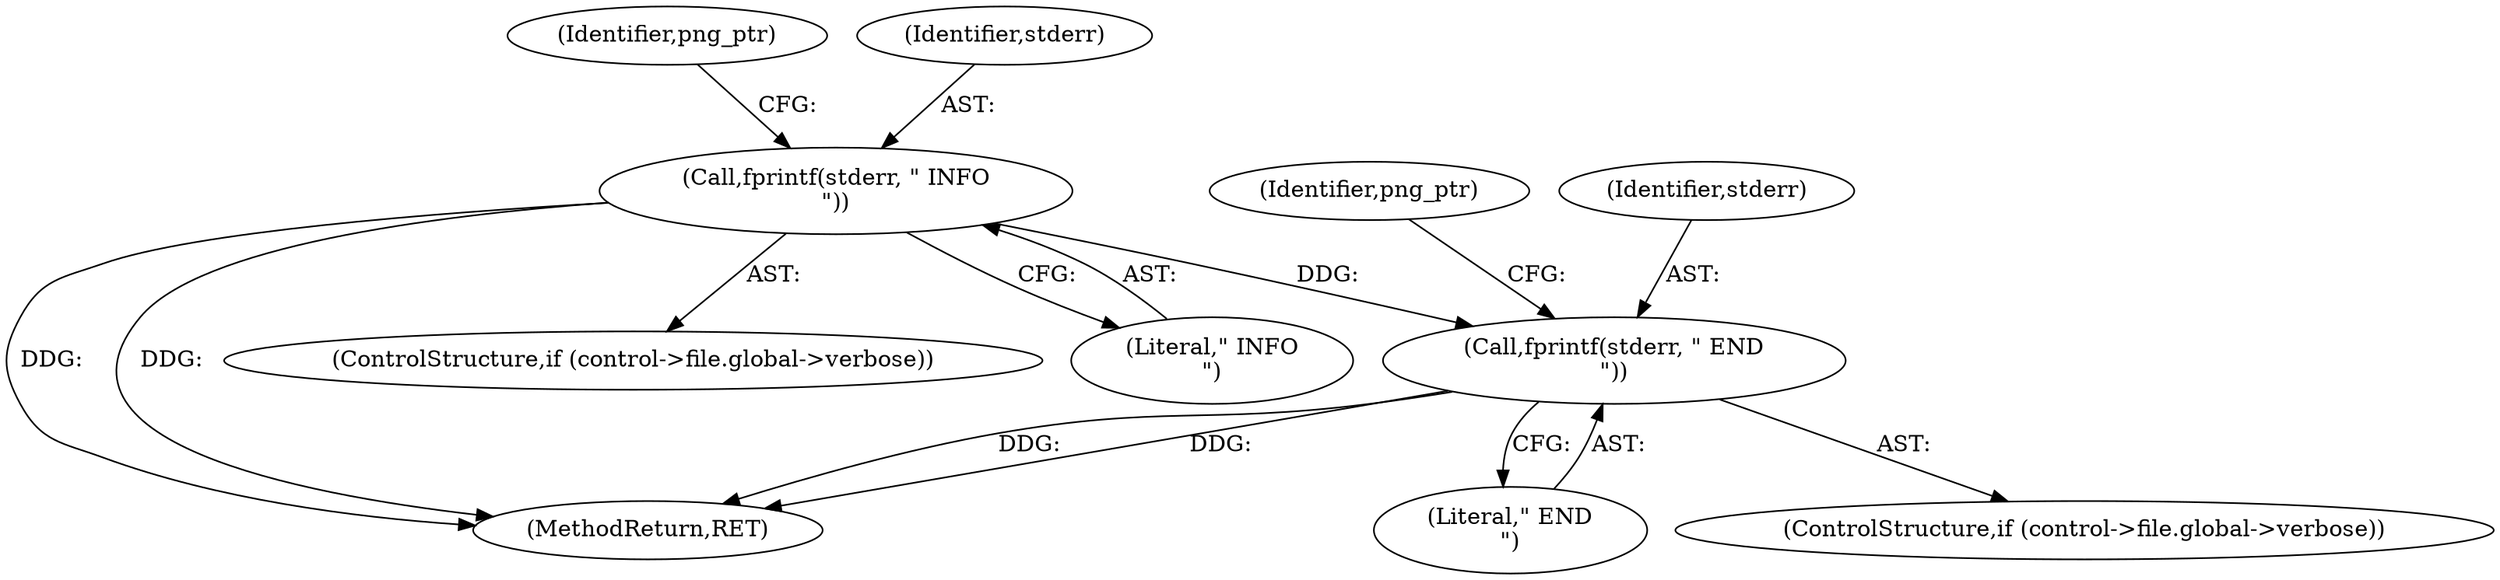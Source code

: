 digraph "0_Android_9d4853418ab2f754c2b63e091c29c5529b8b86ca_172@API" {
"1000255" [label="(Call,fprintf(stderr, \" END\n\"))"];
"1000185" [label="(Call,fprintf(stderr, \" INFO\n\"))"];
"1000247" [label="(ControlStructure,if (control->file.global->verbose))"];
"1000255" [label="(Call,fprintf(stderr, \" END\n\"))"];
"1000187" [label="(Literal,\" INFO\n\")"];
"1000189" [label="(Identifier,png_ptr)"];
"1000281" [label="(MethodReturn,RET)"];
"1000259" [label="(Identifier,png_ptr)"];
"1000185" [label="(Call,fprintf(stderr, \" INFO\n\"))"];
"1000186" [label="(Identifier,stderr)"];
"1000256" [label="(Identifier,stderr)"];
"1000177" [label="(ControlStructure,if (control->file.global->verbose))"];
"1000257" [label="(Literal,\" END\n\")"];
"1000255" -> "1000247"  [label="AST: "];
"1000255" -> "1000257"  [label="CFG: "];
"1000256" -> "1000255"  [label="AST: "];
"1000257" -> "1000255"  [label="AST: "];
"1000259" -> "1000255"  [label="CFG: "];
"1000255" -> "1000281"  [label="DDG: "];
"1000255" -> "1000281"  [label="DDG: "];
"1000185" -> "1000255"  [label="DDG: "];
"1000185" -> "1000177"  [label="AST: "];
"1000185" -> "1000187"  [label="CFG: "];
"1000186" -> "1000185"  [label="AST: "];
"1000187" -> "1000185"  [label="AST: "];
"1000189" -> "1000185"  [label="CFG: "];
"1000185" -> "1000281"  [label="DDG: "];
"1000185" -> "1000281"  [label="DDG: "];
}
